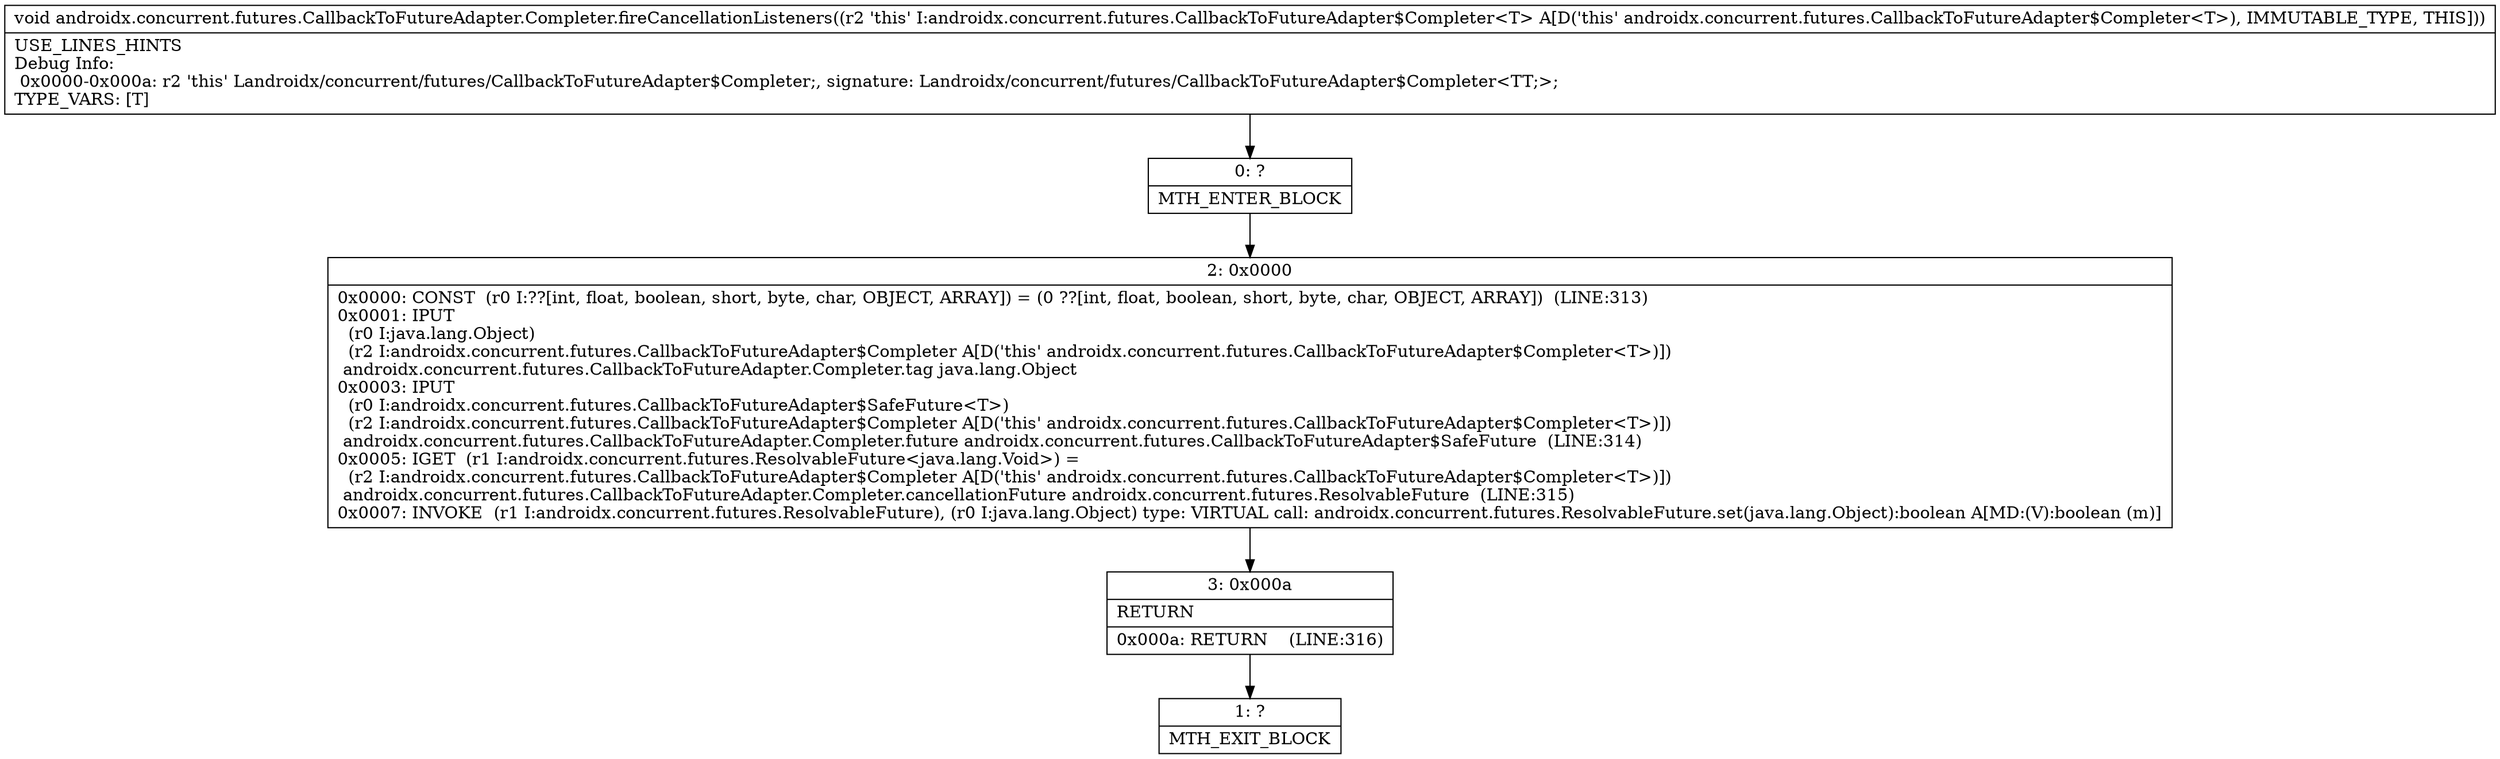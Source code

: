 digraph "CFG forandroidx.concurrent.futures.CallbackToFutureAdapter.Completer.fireCancellationListeners()V" {
Node_0 [shape=record,label="{0\:\ ?|MTH_ENTER_BLOCK\l}"];
Node_2 [shape=record,label="{2\:\ 0x0000|0x0000: CONST  (r0 I:??[int, float, boolean, short, byte, char, OBJECT, ARRAY]) = (0 ??[int, float, boolean, short, byte, char, OBJECT, ARRAY])  (LINE:313)\l0x0001: IPUT  \l  (r0 I:java.lang.Object)\l  (r2 I:androidx.concurrent.futures.CallbackToFutureAdapter$Completer A[D('this' androidx.concurrent.futures.CallbackToFutureAdapter$Completer\<T\>)])\l androidx.concurrent.futures.CallbackToFutureAdapter.Completer.tag java.lang.Object \l0x0003: IPUT  \l  (r0 I:androidx.concurrent.futures.CallbackToFutureAdapter$SafeFuture\<T\>)\l  (r2 I:androidx.concurrent.futures.CallbackToFutureAdapter$Completer A[D('this' androidx.concurrent.futures.CallbackToFutureAdapter$Completer\<T\>)])\l androidx.concurrent.futures.CallbackToFutureAdapter.Completer.future androidx.concurrent.futures.CallbackToFutureAdapter$SafeFuture  (LINE:314)\l0x0005: IGET  (r1 I:androidx.concurrent.futures.ResolvableFuture\<java.lang.Void\>) = \l  (r2 I:androidx.concurrent.futures.CallbackToFutureAdapter$Completer A[D('this' androidx.concurrent.futures.CallbackToFutureAdapter$Completer\<T\>)])\l androidx.concurrent.futures.CallbackToFutureAdapter.Completer.cancellationFuture androidx.concurrent.futures.ResolvableFuture  (LINE:315)\l0x0007: INVOKE  (r1 I:androidx.concurrent.futures.ResolvableFuture), (r0 I:java.lang.Object) type: VIRTUAL call: androidx.concurrent.futures.ResolvableFuture.set(java.lang.Object):boolean A[MD:(V):boolean (m)]\l}"];
Node_3 [shape=record,label="{3\:\ 0x000a|RETURN\l|0x000a: RETURN    (LINE:316)\l}"];
Node_1 [shape=record,label="{1\:\ ?|MTH_EXIT_BLOCK\l}"];
MethodNode[shape=record,label="{void androidx.concurrent.futures.CallbackToFutureAdapter.Completer.fireCancellationListeners((r2 'this' I:androidx.concurrent.futures.CallbackToFutureAdapter$Completer\<T\> A[D('this' androidx.concurrent.futures.CallbackToFutureAdapter$Completer\<T\>), IMMUTABLE_TYPE, THIS]))  | USE_LINES_HINTS\lDebug Info:\l  0x0000\-0x000a: r2 'this' Landroidx\/concurrent\/futures\/CallbackToFutureAdapter$Completer;, signature: Landroidx\/concurrent\/futures\/CallbackToFutureAdapter$Completer\<TT;\>;\lTYPE_VARS: [T]\l}"];
MethodNode -> Node_0;Node_0 -> Node_2;
Node_2 -> Node_3;
Node_3 -> Node_1;
}

